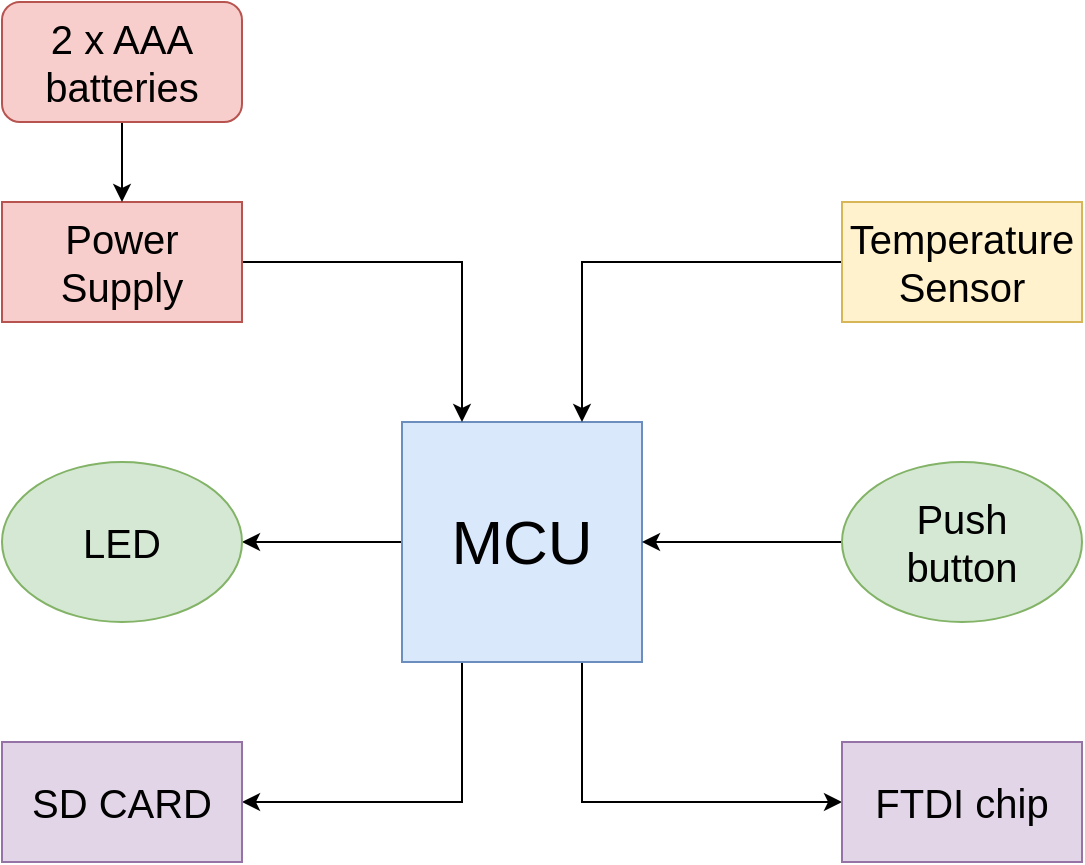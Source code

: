 <mxfile version="14.1.8" type="device"><diagram id="EK4Djc65tFiztfcnDkvp" name="Page-1"><mxGraphModel dx="1422" dy="762" grid="1" gridSize="10" guides="1" tooltips="1" connect="1" arrows="1" fold="1" page="1" pageScale="1" pageWidth="850" pageHeight="1100" math="0" shadow="0"><root><mxCell id="0"/><mxCell id="1" parent="0"/><mxCell id="li0g0y-3XrwYV5jBLOJf-9" style="edgeStyle=orthogonalEdgeStyle;rounded=0;orthogonalLoop=1;jettySize=auto;html=1;exitX=0.25;exitY=1;exitDx=0;exitDy=0;entryX=1;entryY=0.5;entryDx=0;entryDy=0;fontSize=20;" edge="1" parent="1" source="li0g0y-3XrwYV5jBLOJf-1" target="li0g0y-3XrwYV5jBLOJf-8"><mxGeometry relative="1" as="geometry"/></mxCell><mxCell id="li0g0y-3XrwYV5jBLOJf-11" style="edgeStyle=orthogonalEdgeStyle;rounded=0;orthogonalLoop=1;jettySize=auto;html=1;exitX=0.75;exitY=1;exitDx=0;exitDy=0;entryX=0;entryY=0.5;entryDx=0;entryDy=0;fontSize=20;" edge="1" parent="1" source="li0g0y-3XrwYV5jBLOJf-1" target="li0g0y-3XrwYV5jBLOJf-10"><mxGeometry relative="1" as="geometry"/></mxCell><mxCell id="li0g0y-3XrwYV5jBLOJf-15" style="edgeStyle=orthogonalEdgeStyle;rounded=0;orthogonalLoop=1;jettySize=auto;html=1;exitX=0;exitY=0.5;exitDx=0;exitDy=0;fontSize=20;" edge="1" parent="1" source="li0g0y-3XrwYV5jBLOJf-1" target="li0g0y-3XrwYV5jBLOJf-13"><mxGeometry relative="1" as="geometry"/></mxCell><mxCell id="li0g0y-3XrwYV5jBLOJf-1" value="MCU" style="rounded=0;whiteSpace=wrap;html=1;fillColor=#dae8fc;strokeColor=#6c8ebf;fontSize=31;" vertex="1" parent="1"><mxGeometry x="360" y="240" width="120" height="120" as="geometry"/></mxCell><mxCell id="li0g0y-3XrwYV5jBLOJf-3" style="edgeStyle=orthogonalEdgeStyle;rounded=0;orthogonalLoop=1;jettySize=auto;html=1;exitX=1;exitY=0.5;exitDx=0;exitDy=0;entryX=0.25;entryY=0;entryDx=0;entryDy=0;fontSize=20;" edge="1" parent="1" source="li0g0y-3XrwYV5jBLOJf-2" target="li0g0y-3XrwYV5jBLOJf-1"><mxGeometry relative="1" as="geometry"/></mxCell><mxCell id="li0g0y-3XrwYV5jBLOJf-2" value="Power Supply" style="rounded=0;whiteSpace=wrap;html=1;fontSize=20;fillColor=#f8cecc;strokeColor=#b85450;" vertex="1" parent="1"><mxGeometry x="160" y="130" width="120" height="60" as="geometry"/></mxCell><mxCell id="li0g0y-3XrwYV5jBLOJf-7" style="edgeStyle=orthogonalEdgeStyle;rounded=0;orthogonalLoop=1;jettySize=auto;html=1;exitX=0;exitY=0.5;exitDx=0;exitDy=0;entryX=0.75;entryY=0;entryDx=0;entryDy=0;fontSize=20;" edge="1" parent="1" source="li0g0y-3XrwYV5jBLOJf-5" target="li0g0y-3XrwYV5jBLOJf-1"><mxGeometry relative="1" as="geometry"/></mxCell><mxCell id="li0g0y-3XrwYV5jBLOJf-5" value="Temperature Sensor" style="rounded=0;whiteSpace=wrap;html=1;fontSize=20;fillColor=#fff2cc;strokeColor=#d6b656;" vertex="1" parent="1"><mxGeometry x="580" y="130" width="120" height="60" as="geometry"/></mxCell><mxCell id="li0g0y-3XrwYV5jBLOJf-8" value="SD CARD" style="rounded=0;whiteSpace=wrap;html=1;fontSize=20;fillColor=#e1d5e7;strokeColor=#9673a6;" vertex="1" parent="1"><mxGeometry x="160" y="400" width="120" height="60" as="geometry"/></mxCell><mxCell id="li0g0y-3XrwYV5jBLOJf-10" value="FTDI chip" style="rounded=0;whiteSpace=wrap;html=1;fontSize=20;fillColor=#e1d5e7;strokeColor=#9673a6;" vertex="1" parent="1"><mxGeometry x="580" y="400" width="120" height="60" as="geometry"/></mxCell><mxCell id="li0g0y-3XrwYV5jBLOJf-13" value="LED" style="ellipse;whiteSpace=wrap;html=1;fontSize=20;fillColor=#d5e8d4;strokeColor=#82b366;" vertex="1" parent="1"><mxGeometry x="160" y="260" width="120" height="80" as="geometry"/></mxCell><mxCell id="li0g0y-3XrwYV5jBLOJf-17" style="edgeStyle=orthogonalEdgeStyle;rounded=0;orthogonalLoop=1;jettySize=auto;html=1;exitX=0;exitY=0.5;exitDx=0;exitDy=0;entryX=1;entryY=0.5;entryDx=0;entryDy=0;fontSize=20;" edge="1" parent="1" source="li0g0y-3XrwYV5jBLOJf-16" target="li0g0y-3XrwYV5jBLOJf-1"><mxGeometry relative="1" as="geometry"/></mxCell><mxCell id="li0g0y-3XrwYV5jBLOJf-16" value="Push&lt;br&gt;button" style="ellipse;whiteSpace=wrap;html=1;fontSize=20;fillColor=#d5e8d4;strokeColor=#82b366;" vertex="1" parent="1"><mxGeometry x="580" y="260" width="120" height="80" as="geometry"/></mxCell><mxCell id="li0g0y-3XrwYV5jBLOJf-19" style="edgeStyle=orthogonalEdgeStyle;rounded=0;orthogonalLoop=1;jettySize=auto;html=1;exitX=0.5;exitY=1;exitDx=0;exitDy=0;entryX=0.5;entryY=0;entryDx=0;entryDy=0;fontSize=20;" edge="1" parent="1" source="li0g0y-3XrwYV5jBLOJf-18" target="li0g0y-3XrwYV5jBLOJf-2"><mxGeometry relative="1" as="geometry"/></mxCell><mxCell id="li0g0y-3XrwYV5jBLOJf-18" value="2 x AAA batteries" style="rounded=1;whiteSpace=wrap;html=1;fontSize=20;fillColor=#f8cecc;strokeColor=#b85450;" vertex="1" parent="1"><mxGeometry x="160" y="30" width="120" height="60" as="geometry"/></mxCell></root></mxGraphModel></diagram></mxfile>